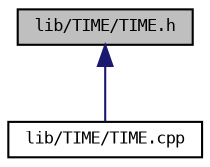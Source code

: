 digraph "lib/TIME/TIME.h"
{
 // LATEX_PDF_SIZE
  bgcolor="transparent";
  edge [fontname="DejaVuSansMono",fontsize="8",labelfontname="DejaVuSansMono",labelfontsize="8"];
  node [fontname="DejaVuSansMono",fontsize="8",shape=record];
  Node1 [label="lib/TIME/TIME.h",height=0.2,width=0.4,color="black", fillcolor="grey75", style="filled", fontcolor="black",tooltip="Classe para medir Intervalo de tempo entre duas chamadas."];
  Node1 -> Node2 [dir="back",color="midnightblue",fontsize="8",style="solid",fontname="DejaVuSansMono"];
  Node2 [label="lib/TIME/TIME.cpp",height=0.2,width=0.4,color="black",URL="$TIME_8cpp.html",tooltip="Classe para medir Intervalo de tempo entre duas chamadas."];
}
